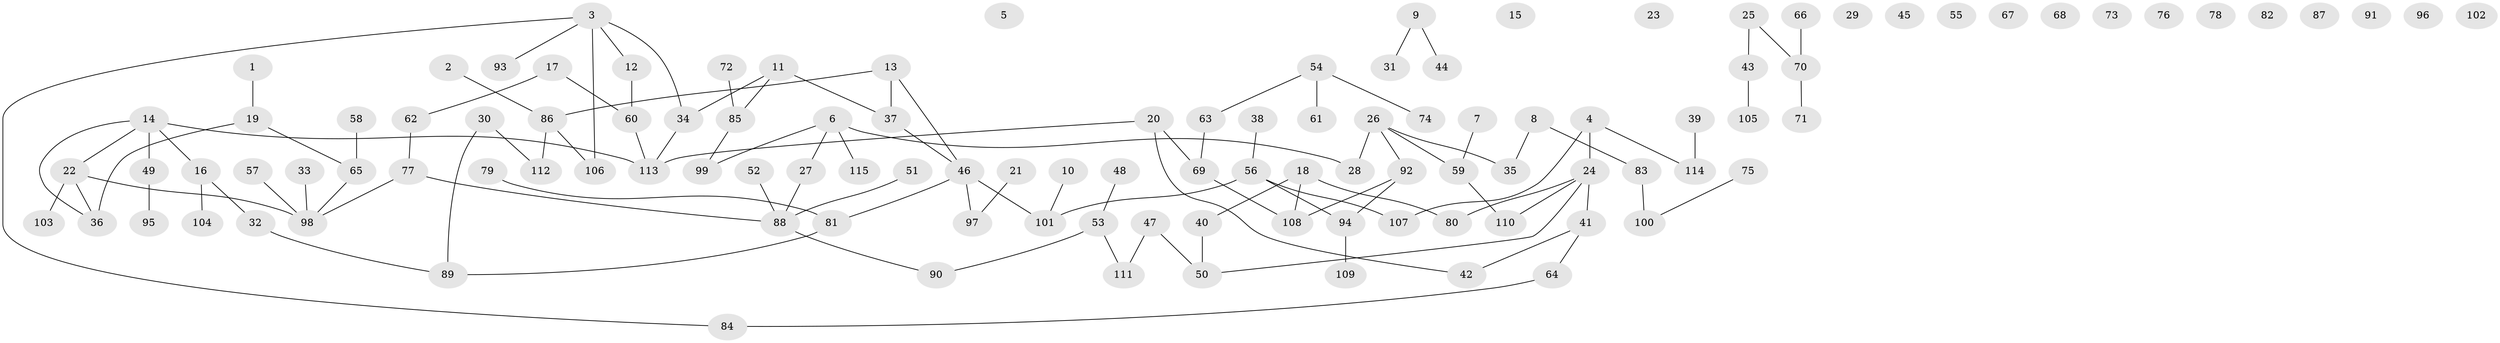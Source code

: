 // Generated by graph-tools (version 1.1) at 2025/33/03/09/25 02:33:59]
// undirected, 115 vertices, 113 edges
graph export_dot {
graph [start="1"]
  node [color=gray90,style=filled];
  1;
  2;
  3;
  4;
  5;
  6;
  7;
  8;
  9;
  10;
  11;
  12;
  13;
  14;
  15;
  16;
  17;
  18;
  19;
  20;
  21;
  22;
  23;
  24;
  25;
  26;
  27;
  28;
  29;
  30;
  31;
  32;
  33;
  34;
  35;
  36;
  37;
  38;
  39;
  40;
  41;
  42;
  43;
  44;
  45;
  46;
  47;
  48;
  49;
  50;
  51;
  52;
  53;
  54;
  55;
  56;
  57;
  58;
  59;
  60;
  61;
  62;
  63;
  64;
  65;
  66;
  67;
  68;
  69;
  70;
  71;
  72;
  73;
  74;
  75;
  76;
  77;
  78;
  79;
  80;
  81;
  82;
  83;
  84;
  85;
  86;
  87;
  88;
  89;
  90;
  91;
  92;
  93;
  94;
  95;
  96;
  97;
  98;
  99;
  100;
  101;
  102;
  103;
  104;
  105;
  106;
  107;
  108;
  109;
  110;
  111;
  112;
  113;
  114;
  115;
  1 -- 19;
  2 -- 86;
  3 -- 12;
  3 -- 34;
  3 -- 84;
  3 -- 93;
  3 -- 106;
  4 -- 24;
  4 -- 107;
  4 -- 114;
  6 -- 27;
  6 -- 28;
  6 -- 99;
  6 -- 115;
  7 -- 59;
  8 -- 35;
  8 -- 83;
  9 -- 31;
  9 -- 44;
  10 -- 101;
  11 -- 34;
  11 -- 37;
  11 -- 85;
  12 -- 60;
  13 -- 37;
  13 -- 46;
  13 -- 86;
  14 -- 16;
  14 -- 22;
  14 -- 36;
  14 -- 49;
  14 -- 113;
  16 -- 32;
  16 -- 104;
  17 -- 60;
  17 -- 62;
  18 -- 40;
  18 -- 80;
  18 -- 108;
  19 -- 36;
  19 -- 65;
  20 -- 42;
  20 -- 69;
  20 -- 113;
  21 -- 97;
  22 -- 36;
  22 -- 98;
  22 -- 103;
  24 -- 41;
  24 -- 50;
  24 -- 80;
  24 -- 110;
  25 -- 43;
  25 -- 70;
  26 -- 28;
  26 -- 35;
  26 -- 59;
  26 -- 92;
  27 -- 88;
  30 -- 89;
  30 -- 112;
  32 -- 89;
  33 -- 98;
  34 -- 113;
  37 -- 46;
  38 -- 56;
  39 -- 114;
  40 -- 50;
  41 -- 42;
  41 -- 64;
  43 -- 105;
  46 -- 81;
  46 -- 97;
  46 -- 101;
  47 -- 50;
  47 -- 111;
  48 -- 53;
  49 -- 95;
  51 -- 88;
  52 -- 88;
  53 -- 90;
  53 -- 111;
  54 -- 61;
  54 -- 63;
  54 -- 74;
  56 -- 94;
  56 -- 101;
  56 -- 107;
  57 -- 98;
  58 -- 65;
  59 -- 110;
  60 -- 113;
  62 -- 77;
  63 -- 69;
  64 -- 84;
  65 -- 98;
  66 -- 70;
  69 -- 108;
  70 -- 71;
  72 -- 85;
  75 -- 100;
  77 -- 88;
  77 -- 98;
  79 -- 81;
  81 -- 89;
  83 -- 100;
  85 -- 99;
  86 -- 106;
  86 -- 112;
  88 -- 90;
  92 -- 94;
  92 -- 108;
  94 -- 109;
}
